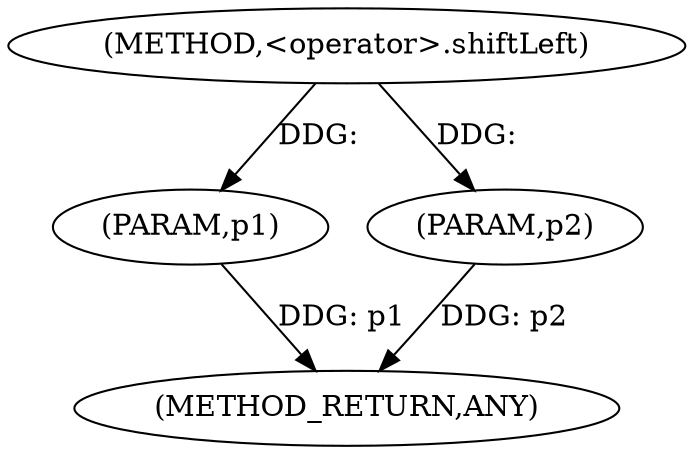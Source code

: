 
digraph "&lt;operator&gt;.shiftLeft" {  

"14712" [label = "(METHOD,&lt;operator&gt;.shiftLeft)" ]

"14716" [label = "(METHOD_RETURN,ANY)" ]

"14713" [label = "(PARAM,p1)" ]

"14714" [label = "(PARAM,p2)" ]

  "14713" -> "14716"  [ label = "DDG: p1"] 

  "14714" -> "14716"  [ label = "DDG: p2"] 

  "14712" -> "14713"  [ label = "DDG: "] 

  "14712" -> "14714"  [ label = "DDG: "] 

}